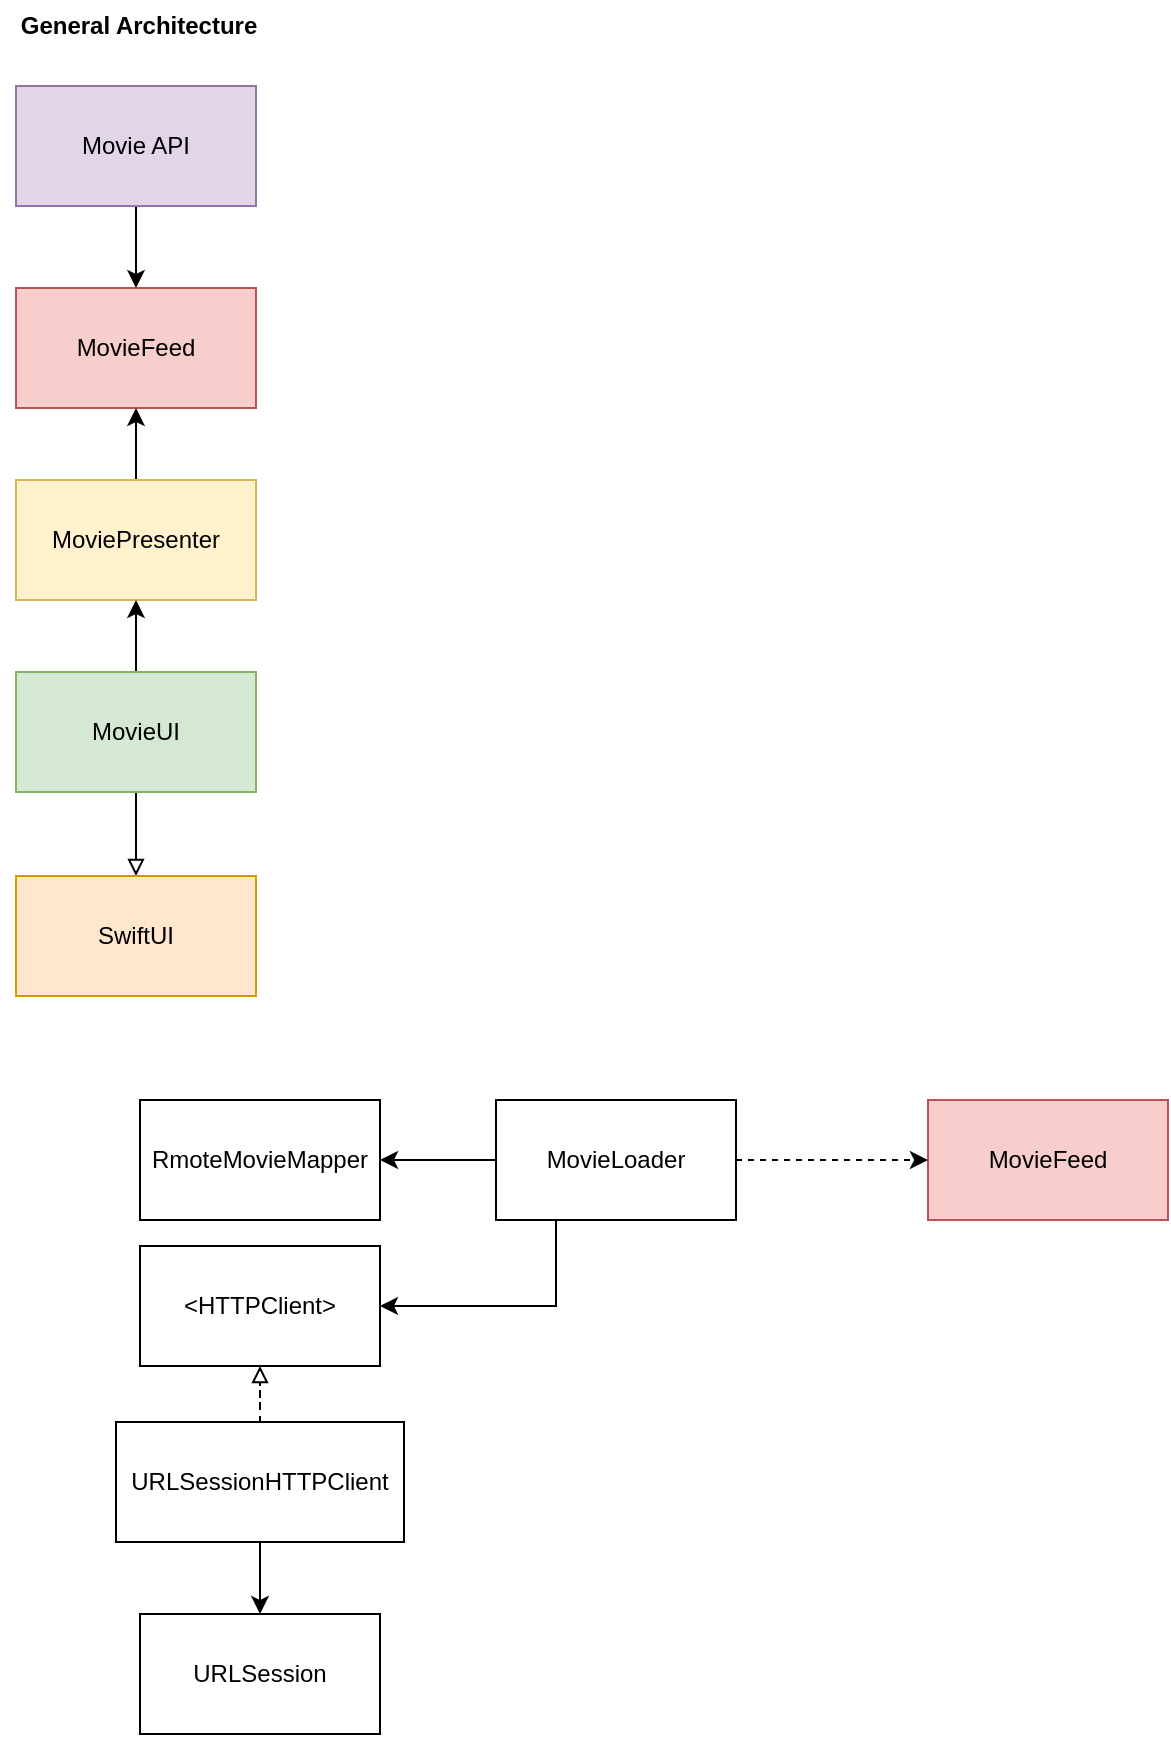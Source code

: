 <mxfile version="20.2.3" type="device"><diagram id="Kz5eMuDgQZO38NsSwosa" name="Page-1"><mxGraphModel dx="946" dy="610" grid="0" gridSize="10" guides="1" tooltips="1" connect="1" arrows="1" fold="1" page="1" pageScale="1" pageWidth="827" pageHeight="1169" background="#ffffff" math="0" shadow="0"><root><mxCell id="0"/><mxCell id="1" parent="0"/><mxCell id="SrdzKoZpDH4cvNCORVL5-1" value="MovieFeed" style="rounded=0;whiteSpace=wrap;html=1;fillColor=#f8cecc;strokeColor=#b85450;" vertex="1" parent="1"><mxGeometry x="513" y="657" width="120" height="60" as="geometry"/></mxCell><mxCell id="SrdzKoZpDH4cvNCORVL5-6" style="edgeStyle=orthogonalEdgeStyle;rounded=0;orthogonalLoop=1;jettySize=auto;html=1;entryX=0;entryY=0.5;entryDx=0;entryDy=0;dashed=1;" edge="1" parent="1" source="SrdzKoZpDH4cvNCORVL5-2" target="SrdzKoZpDH4cvNCORVL5-1"><mxGeometry relative="1" as="geometry"/></mxCell><mxCell id="SrdzKoZpDH4cvNCORVL5-21" value="" style="edgeStyle=orthogonalEdgeStyle;rounded=0;orthogonalLoop=1;jettySize=auto;html=1;fontColor=#FEFAE0;strokeColor=#000000;fillColor=#BC6C25;" edge="1" parent="1" source="SrdzKoZpDH4cvNCORVL5-2" target="SrdzKoZpDH4cvNCORVL5-20"><mxGeometry relative="1" as="geometry"/></mxCell><mxCell id="SrdzKoZpDH4cvNCORVL5-23" style="edgeStyle=orthogonalEdgeStyle;rounded=0;orthogonalLoop=1;jettySize=auto;html=1;exitX=0.25;exitY=1;exitDx=0;exitDy=0;entryX=1;entryY=0.5;entryDx=0;entryDy=0;fontColor=#FEFAE0;strokeColor=#000000;fillColor=#BC6C25;" edge="1" parent="1" source="SrdzKoZpDH4cvNCORVL5-2" target="SrdzKoZpDH4cvNCORVL5-4"><mxGeometry relative="1" as="geometry"/></mxCell><mxCell id="SrdzKoZpDH4cvNCORVL5-2" value="MovieLoader" style="whiteSpace=wrap;html=1;rounded=0;" vertex="1" parent="1"><mxGeometry x="297" y="657" width="120" height="60" as="geometry"/></mxCell><mxCell id="SrdzKoZpDH4cvNCORVL5-4" value="&amp;lt;HTTPClient&amp;gt;" style="whiteSpace=wrap;html=1;rounded=0;" vertex="1" parent="1"><mxGeometry x="119" y="730" width="120" height="60" as="geometry"/></mxCell><mxCell id="SrdzKoZpDH4cvNCORVL5-8" value="MovieFeed" style="whiteSpace=wrap;html=1;rounded=0;fillColor=#f8cecc;strokeColor=#b85450;" vertex="1" parent="1"><mxGeometry x="57" y="251" width="120" height="60" as="geometry"/></mxCell><mxCell id="SrdzKoZpDH4cvNCORVL5-15" style="edgeStyle=orthogonalEdgeStyle;rounded=0;orthogonalLoop=1;jettySize=auto;html=1;entryX=0.5;entryY=1;entryDx=0;entryDy=0;endArrow=classic;endFill=1;" edge="1" parent="1" source="SrdzKoZpDH4cvNCORVL5-9" target="SrdzKoZpDH4cvNCORVL5-8"><mxGeometry relative="1" as="geometry"/></mxCell><mxCell id="SrdzKoZpDH4cvNCORVL5-9" value="MoviePresenter" style="whiteSpace=wrap;html=1;rounded=0;fillColor=#fff2cc;strokeColor=#d6b656;" vertex="1" parent="1"><mxGeometry x="57" y="347" width="120" height="60" as="geometry"/></mxCell><mxCell id="SrdzKoZpDH4cvNCORVL5-13" style="edgeStyle=orthogonalEdgeStyle;rounded=0;orthogonalLoop=1;jettySize=auto;html=1;entryX=0.5;entryY=0;entryDx=0;entryDy=0;endArrow=block;endFill=0;" edge="1" parent="1" source="SrdzKoZpDH4cvNCORVL5-11" target="SrdzKoZpDH4cvNCORVL5-12"><mxGeometry relative="1" as="geometry"/></mxCell><mxCell id="SrdzKoZpDH4cvNCORVL5-14" style="edgeStyle=orthogonalEdgeStyle;rounded=0;orthogonalLoop=1;jettySize=auto;html=1;entryX=0.5;entryY=1;entryDx=0;entryDy=0;endArrow=classic;endFill=1;" edge="1" parent="1" source="SrdzKoZpDH4cvNCORVL5-11" target="SrdzKoZpDH4cvNCORVL5-9"><mxGeometry relative="1" as="geometry"/></mxCell><mxCell id="SrdzKoZpDH4cvNCORVL5-11" value="MovieUI" style="whiteSpace=wrap;html=1;rounded=0;fillColor=#d5e8d4;strokeColor=#82b366;" vertex="1" parent="1"><mxGeometry x="57" y="443" width="120" height="60" as="geometry"/></mxCell><mxCell id="SrdzKoZpDH4cvNCORVL5-12" value="SwiftUI" style="whiteSpace=wrap;html=1;rounded=0;fillColor=#ffe6cc;strokeColor=#d79b00;" vertex="1" parent="1"><mxGeometry x="57" y="545" width="120" height="60" as="geometry"/></mxCell><mxCell id="SrdzKoZpDH4cvNCORVL5-17" style="edgeStyle=orthogonalEdgeStyle;rounded=0;orthogonalLoop=1;jettySize=auto;html=1;entryX=0.5;entryY=0;entryDx=0;entryDy=0;endArrow=classic;endFill=1;" edge="1" parent="1" source="SrdzKoZpDH4cvNCORVL5-16" target="SrdzKoZpDH4cvNCORVL5-8"><mxGeometry relative="1" as="geometry"/></mxCell><mxCell id="SrdzKoZpDH4cvNCORVL5-16" value="Movie API" style="whiteSpace=wrap;html=1;rounded=0;fillColor=#e1d5e7;strokeColor=#9673a6;" vertex="1" parent="1"><mxGeometry x="57" y="150" width="120" height="60" as="geometry"/></mxCell><mxCell id="SrdzKoZpDH4cvNCORVL5-18" value="&lt;b&gt;General Architecture&lt;/b&gt;" style="text;html=1;align=center;verticalAlign=middle;resizable=0;points=[];autosize=1;strokeColor=none;fillColor=none;" vertex="1" parent="1"><mxGeometry x="49.5" y="107" width="136" height="26" as="geometry"/></mxCell><mxCell id="SrdzKoZpDH4cvNCORVL5-20" value="RmoteMovieMapper" style="whiteSpace=wrap;html=1;rounded=0;" vertex="1" parent="1"><mxGeometry x="119" y="657" width="120" height="60" as="geometry"/></mxCell><mxCell id="SrdzKoZpDH4cvNCORVL5-26" style="edgeStyle=orthogonalEdgeStyle;rounded=0;orthogonalLoop=1;jettySize=auto;html=1;entryX=0.5;entryY=1;entryDx=0;entryDy=0;fontColor=#FEFAE0;strokeColor=#000000;fillColor=#BC6C25;endArrow=block;endFill=0;dashed=1;" edge="1" parent="1" source="SrdzKoZpDH4cvNCORVL5-25" target="SrdzKoZpDH4cvNCORVL5-4"><mxGeometry relative="1" as="geometry"/></mxCell><mxCell id="SrdzKoZpDH4cvNCORVL5-28" value="" style="edgeStyle=orthogonalEdgeStyle;rounded=0;orthogonalLoop=1;jettySize=auto;html=1;fontColor=#FEFAE0;endArrow=classic;endFill=1;strokeColor=#000000;fillColor=#BC6C25;" edge="1" parent="1" source="SrdzKoZpDH4cvNCORVL5-25" target="SrdzKoZpDH4cvNCORVL5-27"><mxGeometry relative="1" as="geometry"/></mxCell><mxCell id="SrdzKoZpDH4cvNCORVL5-25" value="URLSessionHTTPClient" style="whiteSpace=wrap;html=1;rounded=0;" vertex="1" parent="1"><mxGeometry x="107" y="818" width="144" height="60" as="geometry"/></mxCell><mxCell id="SrdzKoZpDH4cvNCORVL5-27" value="URLSession" style="whiteSpace=wrap;html=1;rounded=0;" vertex="1" parent="1"><mxGeometry x="119" y="914" width="120" height="60" as="geometry"/></mxCell></root></mxGraphModel></diagram></mxfile>